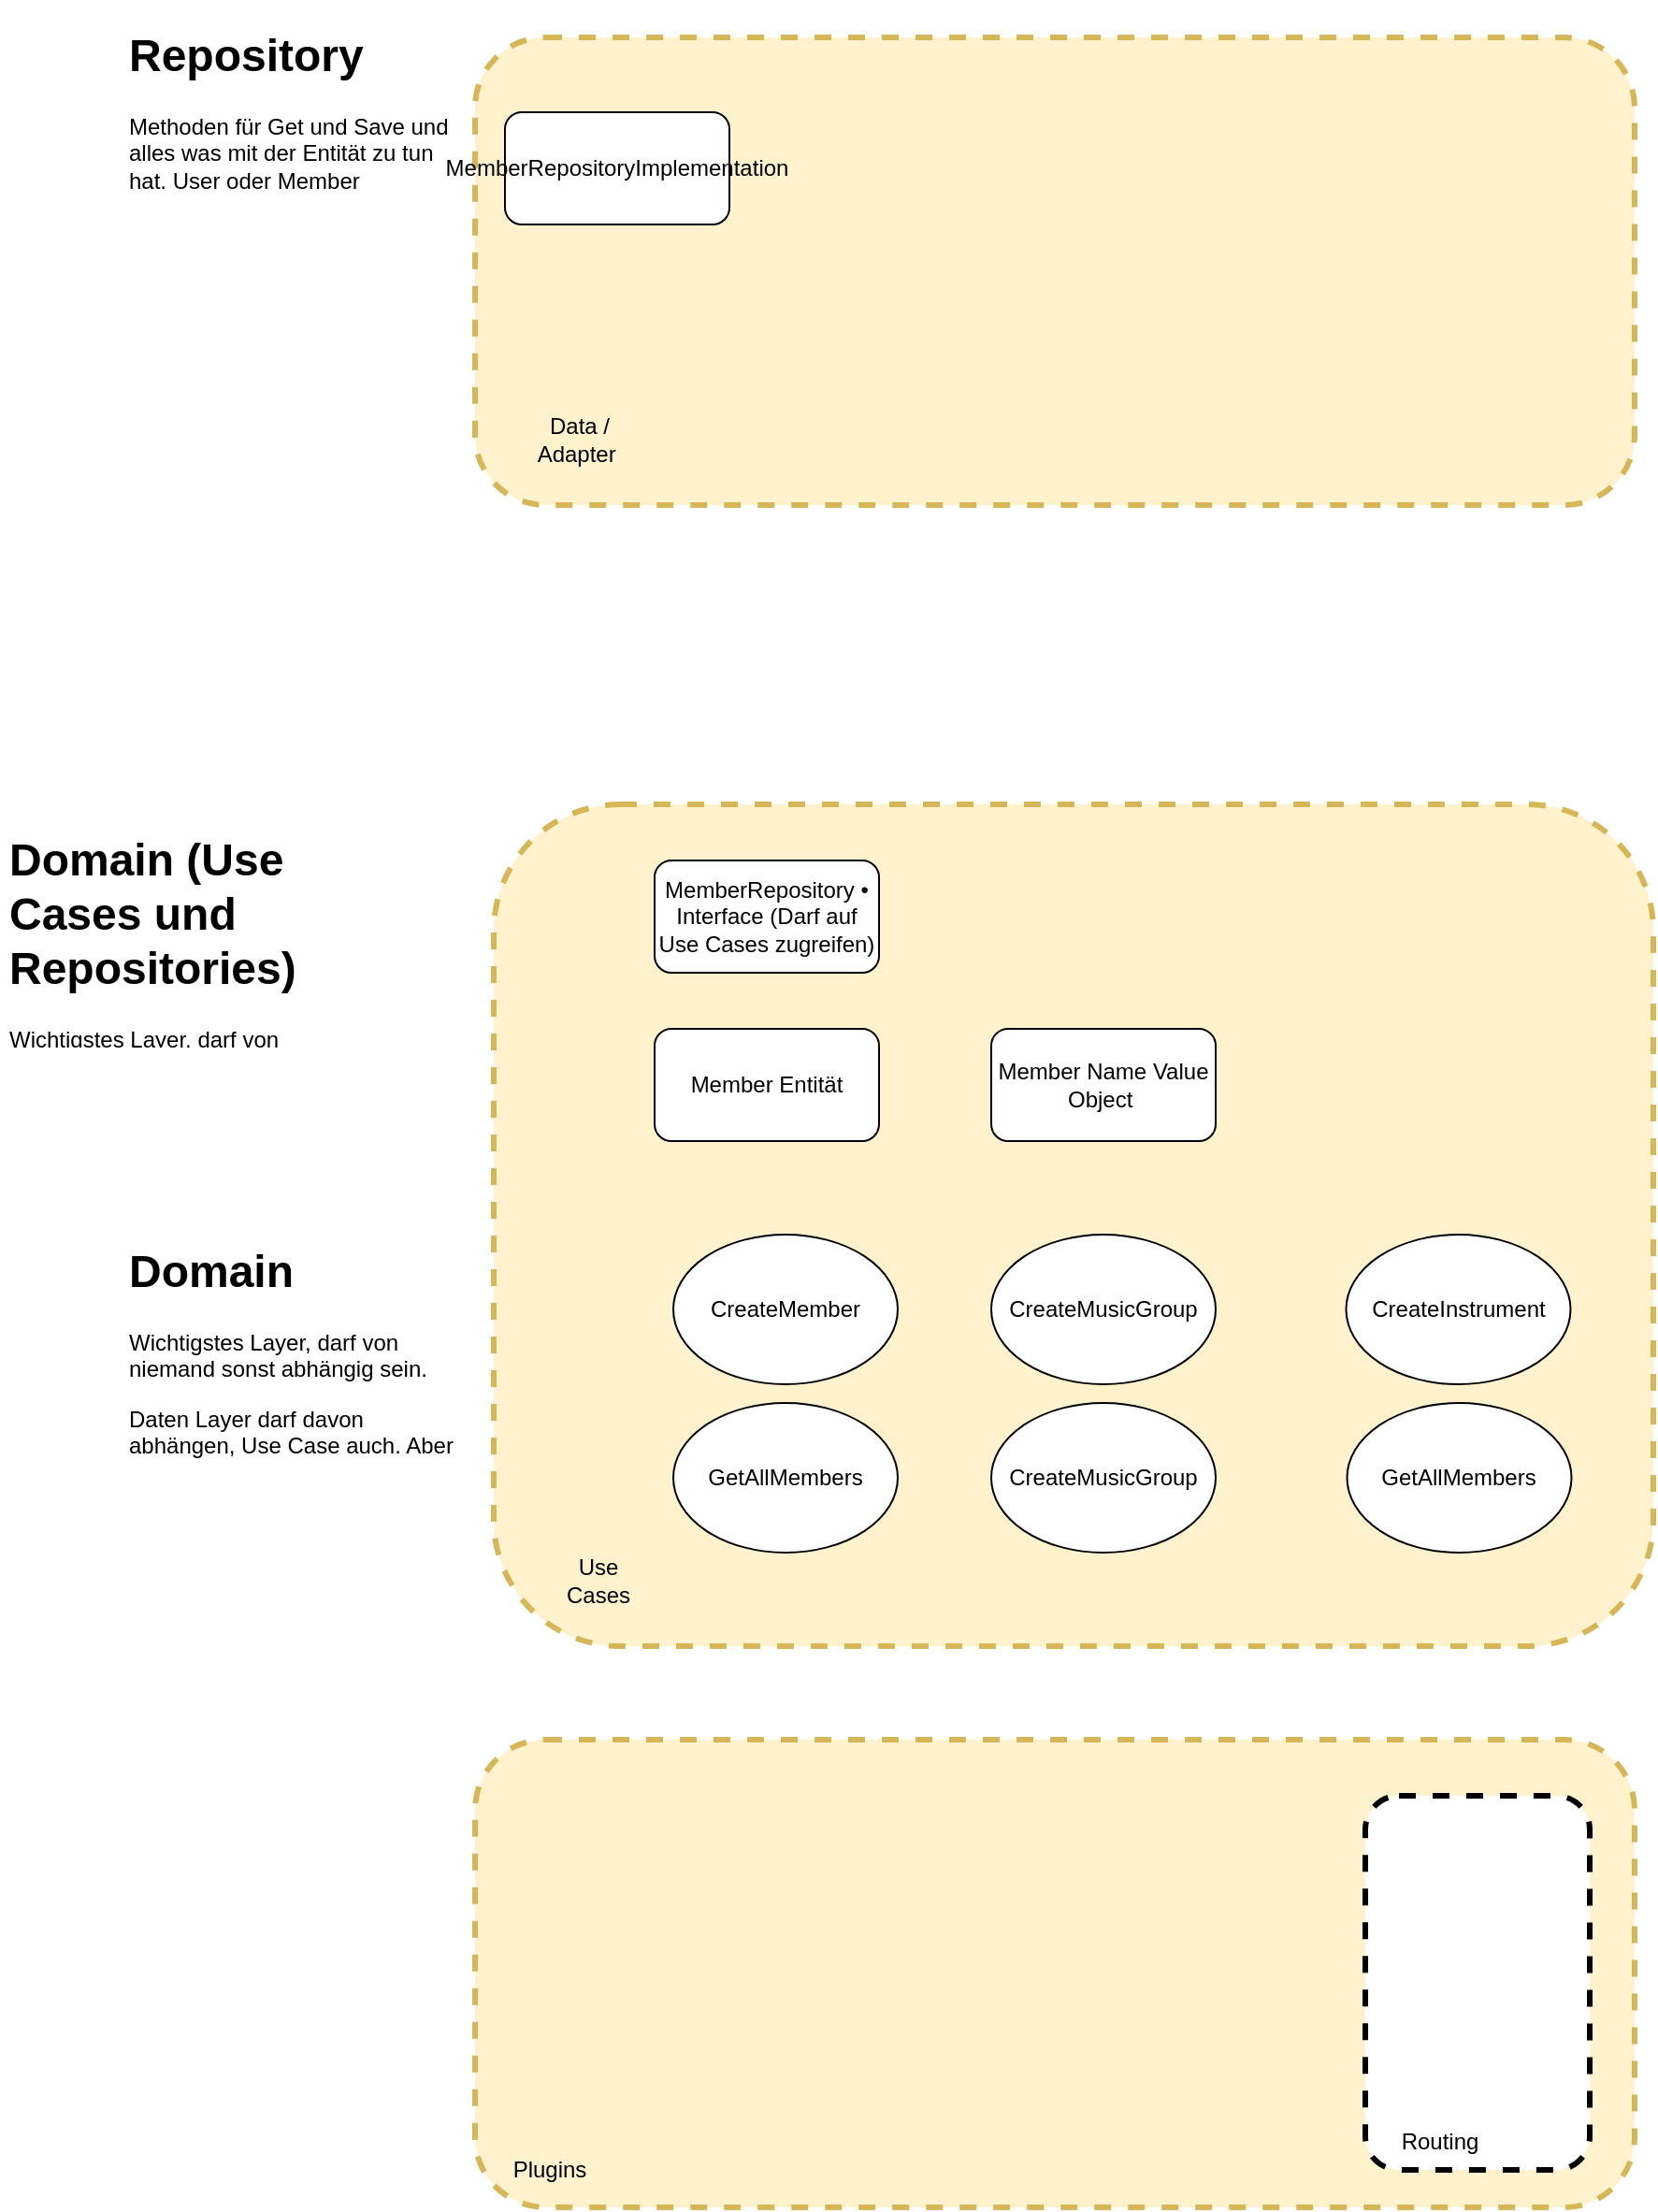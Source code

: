 <mxfile version="16.5.3" type="device"><diagram id="chkcPQujzx_Y-2Z_9j0u" name="Page-1"><mxGraphModel dx="2605" dy="2162" grid="1" gridSize="10" guides="1" tooltips="1" connect="1" arrows="1" fold="1" page="1" pageScale="1" pageWidth="827" pageHeight="1169" math="0" shadow="0"><root><mxCell id="0"/><mxCell id="1" parent="0"/><mxCell id="EnZruq4BdoTo4QcGDFVI-1" value="" style="rounded=1;whiteSpace=wrap;html=1;fillColor=#fff2cc;strokeColor=#d6b656;dashed=1;strokeWidth=3;" parent="1" vertex="1"><mxGeometry x="104" y="710" width="620" height="250" as="geometry"/></mxCell><mxCell id="EnZruq4BdoTo4QcGDFVI-2" value="Plugins" style="text;html=1;strokeColor=none;fillColor=none;align=center;verticalAlign=middle;whiteSpace=wrap;rounded=0;" parent="1" vertex="1"><mxGeometry x="114" y="925" width="60" height="30" as="geometry"/></mxCell><mxCell id="EnZruq4BdoTo4QcGDFVI-3" value="" style="rounded=1;whiteSpace=wrap;html=1;dashed=1;strokeWidth=3;" parent="1" vertex="1"><mxGeometry x="580" y="740" width="120" height="200" as="geometry"/></mxCell><mxCell id="EnZruq4BdoTo4QcGDFVI-4" value="Routing" style="text;html=1;strokeColor=none;fillColor=none;align=center;verticalAlign=middle;whiteSpace=wrap;rounded=0;" parent="1" vertex="1"><mxGeometry x="590" y="910" width="60" height="30" as="geometry"/></mxCell><mxCell id="EnZruq4BdoTo4QcGDFVI-5" value="" style="rounded=1;whiteSpace=wrap;html=1;fillColor=#fff2cc;strokeColor=#d6b656;dashed=1;strokeWidth=3;" parent="1" vertex="1"><mxGeometry x="104" y="-200" width="620" height="250" as="geometry"/></mxCell><mxCell id="EnZruq4BdoTo4QcGDFVI-6" value="Data / Adapter&amp;nbsp;" style="text;html=1;strokeColor=none;fillColor=none;align=center;verticalAlign=middle;whiteSpace=wrap;rounded=0;" parent="1" vertex="1"><mxGeometry x="130" width="60" height="30" as="geometry"/></mxCell><mxCell id="EnZruq4BdoTo4QcGDFVI-7" value="" style="rounded=1;whiteSpace=wrap;html=1;fillColor=#fff2cc;strokeColor=#d6b656;dashed=1;strokeWidth=3;" parent="1" vertex="1"><mxGeometry x="114" y="210" width="620" height="450" as="geometry"/></mxCell><mxCell id="EnZruq4BdoTo4QcGDFVI-8" value="Use Cases" style="text;html=1;strokeColor=none;fillColor=none;align=center;verticalAlign=middle;whiteSpace=wrap;rounded=0;" parent="1" vertex="1"><mxGeometry x="140" y="610" width="60" height="30" as="geometry"/></mxCell><mxCell id="EnZruq4BdoTo4QcGDFVI-9" value="CreateMember" style="ellipse;whiteSpace=wrap;html=1;strokeWidth=1;" parent="1" vertex="1"><mxGeometry x="210" y="440" width="120" height="80" as="geometry"/></mxCell><mxCell id="EnZruq4BdoTo4QcGDFVI-10" value="GetAllMembers" style="ellipse;whiteSpace=wrap;html=1;strokeWidth=1;" parent="1" vertex="1"><mxGeometry x="210" y="530" width="120" height="80" as="geometry"/></mxCell><mxCell id="EnZruq4BdoTo4QcGDFVI-11" value="CreateMusicGroup" style="ellipse;whiteSpace=wrap;html=1;strokeWidth=1;" parent="1" vertex="1"><mxGeometry x="380" y="440" width="120" height="80" as="geometry"/></mxCell><mxCell id="EnZruq4BdoTo4QcGDFVI-12" value="CreateMusicGroup" style="ellipse;whiteSpace=wrap;html=1;strokeWidth=1;" parent="1" vertex="1"><mxGeometry x="380" y="530" width="120" height="80" as="geometry"/></mxCell><mxCell id="EnZruq4BdoTo4QcGDFVI-13" value="CreateInstrument" style="ellipse;whiteSpace=wrap;html=1;strokeWidth=1;" parent="1" vertex="1"><mxGeometry x="569.75" y="440" width="120" height="80" as="geometry"/></mxCell><mxCell id="EnZruq4BdoTo4QcGDFVI-14" value="GetAllMembers" style="ellipse;whiteSpace=wrap;html=1;strokeWidth=1;" parent="1" vertex="1"><mxGeometry x="570.25" y="530" width="120" height="80" as="geometry"/></mxCell><mxCell id="EnZruq4BdoTo4QcGDFVI-16" value="MemberRepositoryImplementation" style="rounded=1;whiteSpace=wrap;html=1;strokeWidth=1;" parent="1" vertex="1"><mxGeometry x="120" y="-160" width="120" height="60" as="geometry"/></mxCell><mxCell id="EnZruq4BdoTo4QcGDFVI-17" value="&lt;h1&gt;Repository&lt;/h1&gt;&lt;p&gt;Methoden für Get und Save und alles was mit der Entität zu tun hat. User oder Member&lt;/p&gt;" style="text;html=1;strokeColor=none;fillColor=none;spacing=5;spacingTop=-20;whiteSpace=wrap;overflow=hidden;rounded=0;" parent="1" vertex="1"><mxGeometry x="-86" y="-210" width="190" height="120" as="geometry"/></mxCell><mxCell id="EnZruq4BdoTo4QcGDFVI-18" value="&lt;h1&gt;Domain&lt;/h1&gt;&lt;p&gt;Wichtigstes Layer, darf von niemand sonst abhängig sein.&lt;/p&gt;&lt;p&gt;Daten Layer darf davon abhängen, Use Case auch. Aber Domäne darf von keinem abhängig sein&lt;/p&gt;" style="text;html=1;strokeColor=none;fillColor=none;spacing=5;spacingTop=-20;whiteSpace=wrap;overflow=hidden;rounded=0;" parent="1" vertex="1"><mxGeometry x="-86" y="440" width="190" height="120" as="geometry"/></mxCell><mxCell id="EnZruq4BdoTo4QcGDFVI-19" value="Member Entität" style="rounded=1;whiteSpace=wrap;html=1;strokeWidth=1;" parent="1" vertex="1"><mxGeometry x="200" y="330" width="120" height="60" as="geometry"/></mxCell><mxCell id="EnZruq4BdoTo4QcGDFVI-20" value="Member Name Value Object&amp;nbsp;" style="rounded=1;whiteSpace=wrap;html=1;strokeWidth=1;" parent="1" vertex="1"><mxGeometry x="380" y="330" width="120" height="60" as="geometry"/></mxCell><mxCell id="EnZruq4BdoTo4QcGDFVI-22" value="&lt;h1&gt;Domain (Use Cases und Repositories)&lt;/h1&gt;&lt;p&gt;Wichtigstes Layer, darf von niemand sonst abhängig sein.&lt;/p&gt;&lt;p&gt;Daten Layer darf davon abhängen, Use Case auch. Aber Domäne darf von keinem abhängig sein&lt;/p&gt;" style="text;html=1;strokeColor=none;fillColor=none;spacing=5;spacingTop=-20;whiteSpace=wrap;overflow=hidden;rounded=0;" parent="1" vertex="1"><mxGeometry x="-150" y="220" width="190" height="120" as="geometry"/></mxCell><mxCell id="EnZruq4BdoTo4QcGDFVI-23" value="MemberRepository • Interface (Darf auf Use Cases zugreifen)" style="rounded=1;whiteSpace=wrap;html=1;strokeWidth=1;" parent="1" vertex="1"><mxGeometry x="200" y="240" width="120" height="60" as="geometry"/></mxCell></root></mxGraphModel></diagram></mxfile>